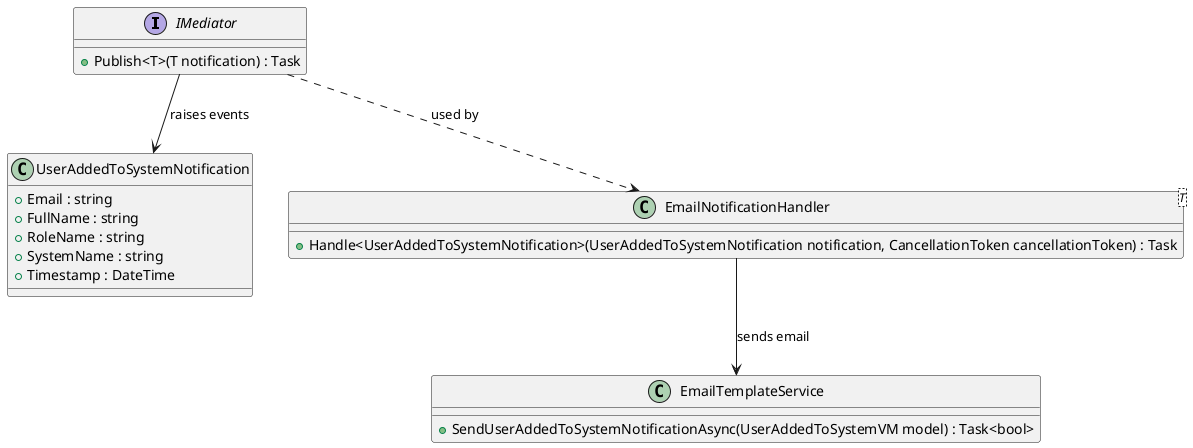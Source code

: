 @startuml

interface IMediator {
    +Publish<T>(T notification) : Task
}

class UserAddedToSystemNotification {
    +Email : string
    +FullName : string
    +RoleName : string
    +SystemName : string
    +Timestamp : DateTime
}

class EmailTemplateService {
    +SendUserAddedToSystemNotificationAsync(UserAddedToSystemVM model) : Task<bool>
}

class EmailNotificationHandler<T> {
    +Handle<UserAddedToSystemNotification>(UserAddedToSystemNotification notification, CancellationToken cancellationToken) : Task
}

IMediator --> UserAddedToSystemNotification : "raises events"
IMediator ..> EmailNotificationHandler : "used by"
EmailNotificationHandler --> EmailTemplateService : "sends email"

@enduml